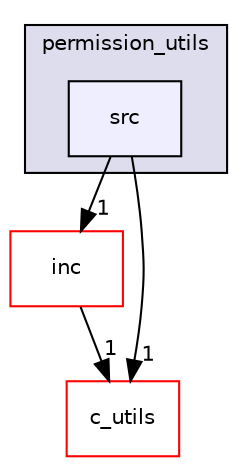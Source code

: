 digraph "src/utils/permission_utils/src" {
  compound=true
  node [ fontsize="10", fontname="Helvetica"];
  edge [ labelfontsize="10", labelfontname="Helvetica"];
  subgraph clusterdir_2dae9e52a386c40999839523d95dda47 {
    graph [ bgcolor="#ddddee", pencolor="black", label="permission_utils" fontname="Helvetica", fontsize="10", URL="dir_2dae9e52a386c40999839523d95dda47.html"]
  dir_3977f14b13a164c1de7a3d6cd43043aa [shape=box, label="src", style="filled", fillcolor="#eeeeff", pencolor="black", URL="dir_3977f14b13a164c1de7a3d6cd43043aa.html"];
  }
  dir_fe18254d2333a31cef48d00da5dad72f [shape=box label="inc" fillcolor="white" style="filled" color="red" URL="dir_fe18254d2333a31cef48d00da5dad72f.html"];
  dir_defa76d82d084e8131791c5f3e6d181e [shape=box label="c_utils" fillcolor="white" style="filled" color="red" URL="dir_defa76d82d084e8131791c5f3e6d181e.html"];
  dir_fe18254d2333a31cef48d00da5dad72f->dir_defa76d82d084e8131791c5f3e6d181e [headlabel="1", labeldistance=1.5 headhref="dir_000216_000155.html"];
  dir_3977f14b13a164c1de7a3d6cd43043aa->dir_fe18254d2333a31cef48d00da5dad72f [headlabel="1", labeldistance=1.5 headhref="dir_000218_000216.html"];
  dir_3977f14b13a164c1de7a3d6cd43043aa->dir_defa76d82d084e8131791c5f3e6d181e [headlabel="1", labeldistance=1.5 headhref="dir_000218_000155.html"];
}
